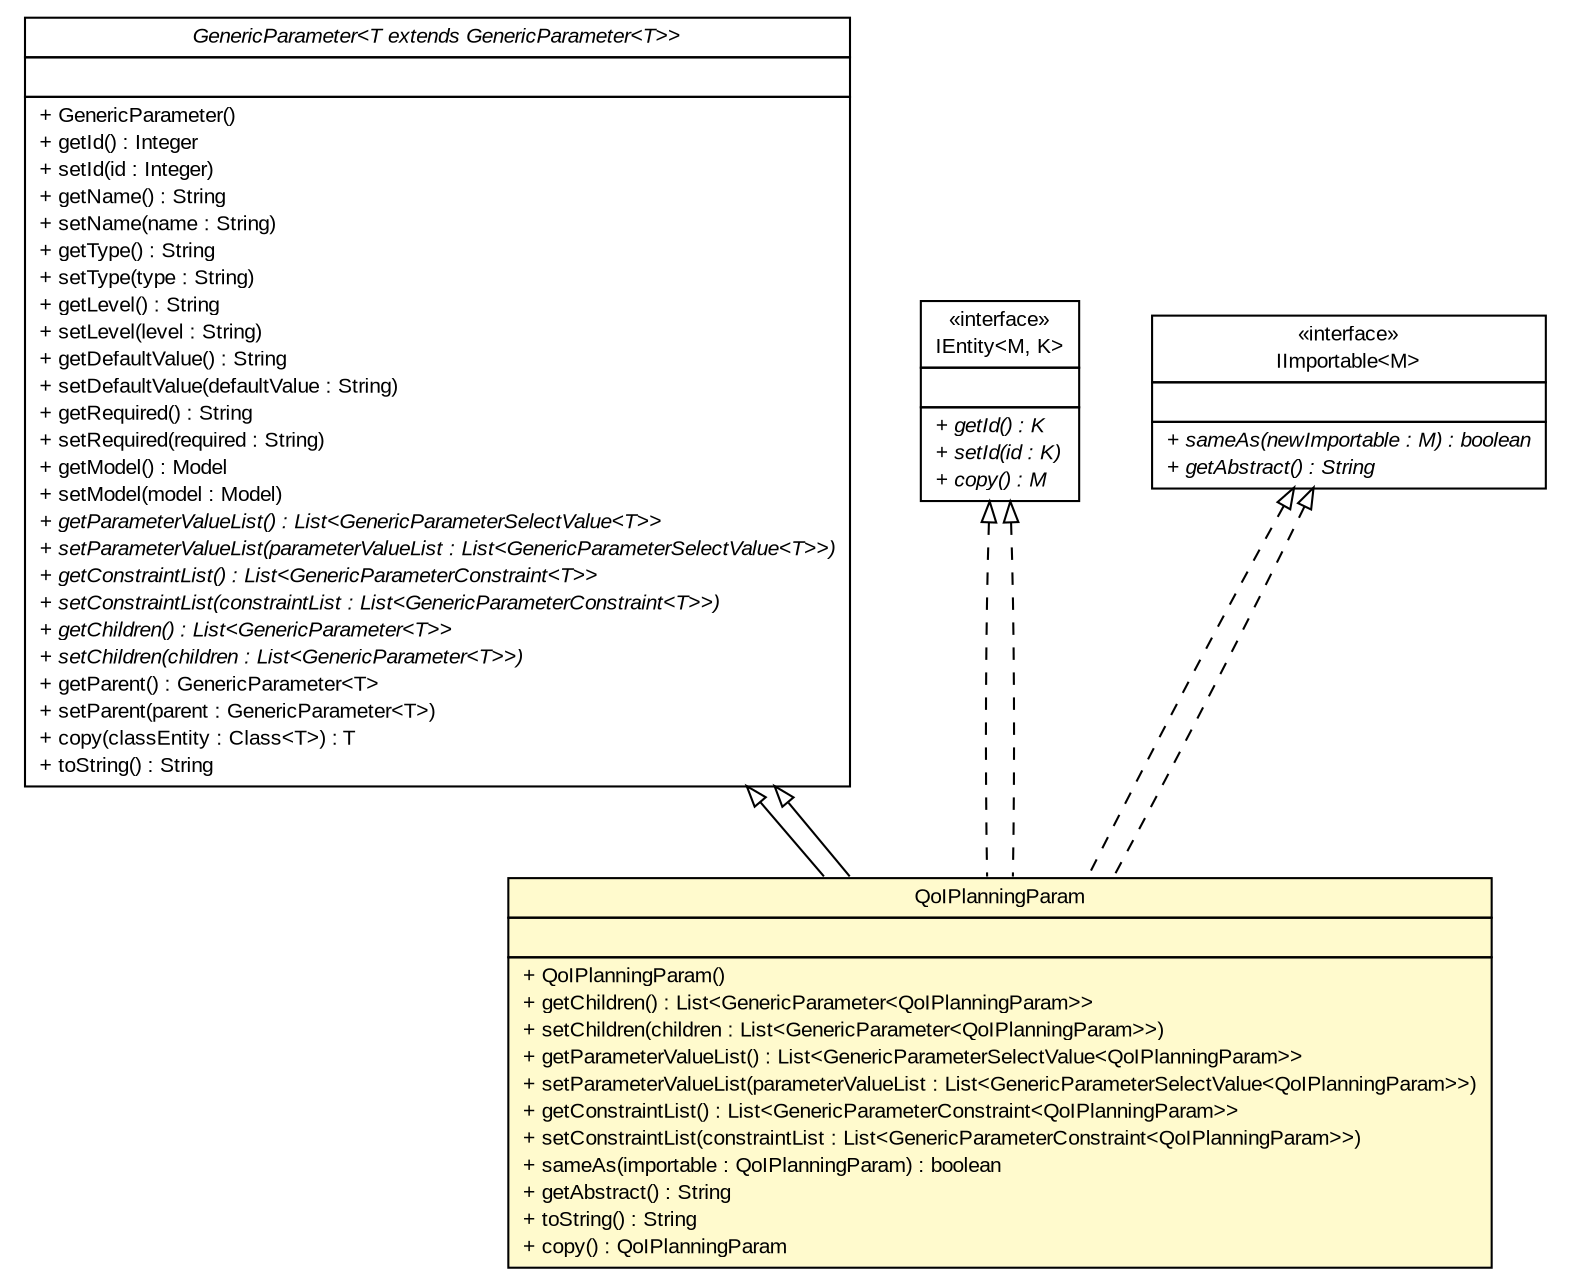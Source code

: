 #!/usr/local/bin/dot
#
# Class diagram 
# Generated by UMLGraph version R5_6-24-gf6e263 (http://www.umlgraph.org/)
#

digraph G {
	edge [fontname="arial",fontsize=10,labelfontname="arial",labelfontsize=10];
	node [fontname="arial",fontsize=10,shape=plaintext];
	nodesep=0.25;
	ranksep=0.5;
	// gov.sandia.cf.model.GenericParameter<T extends gov.sandia.cf.model.GenericParameter<T>>
	c363310 [label=<<table title="gov.sandia.cf.model.GenericParameter" border="0" cellborder="1" cellspacing="0" cellpadding="2" port="p" href="./GenericParameter.html">
		<tr><td><table border="0" cellspacing="0" cellpadding="1">
<tr><td align="center" balign="center"><font face="arial italic"> GenericParameter&lt;T extends GenericParameter&lt;T&gt;&gt; </font></td></tr>
		</table></td></tr>
		<tr><td><table border="0" cellspacing="0" cellpadding="1">
<tr><td align="left" balign="left">  </td></tr>
		</table></td></tr>
		<tr><td><table border="0" cellspacing="0" cellpadding="1">
<tr><td align="left" balign="left"> + GenericParameter() </td></tr>
<tr><td align="left" balign="left"> + getId() : Integer </td></tr>
<tr><td align="left" balign="left"> + setId(id : Integer) </td></tr>
<tr><td align="left" balign="left"> + getName() : String </td></tr>
<tr><td align="left" balign="left"> + setName(name : String) </td></tr>
<tr><td align="left" balign="left"> + getType() : String </td></tr>
<tr><td align="left" balign="left"> + setType(type : String) </td></tr>
<tr><td align="left" balign="left"> + getLevel() : String </td></tr>
<tr><td align="left" balign="left"> + setLevel(level : String) </td></tr>
<tr><td align="left" balign="left"> + getDefaultValue() : String </td></tr>
<tr><td align="left" balign="left"> + setDefaultValue(defaultValue : String) </td></tr>
<tr><td align="left" balign="left"> + getRequired() : String </td></tr>
<tr><td align="left" balign="left"> + setRequired(required : String) </td></tr>
<tr><td align="left" balign="left"> + getModel() : Model </td></tr>
<tr><td align="left" balign="left"> + setModel(model : Model) </td></tr>
<tr><td align="left" balign="left"><font face="arial italic" point-size="10.0"> + getParameterValueList() : List&lt;GenericParameterSelectValue&lt;T&gt;&gt; </font></td></tr>
<tr><td align="left" balign="left"><font face="arial italic" point-size="10.0"> + setParameterValueList(parameterValueList : List&lt;GenericParameterSelectValue&lt;T&gt;&gt;) </font></td></tr>
<tr><td align="left" balign="left"><font face="arial italic" point-size="10.0"> + getConstraintList() : List&lt;GenericParameterConstraint&lt;T&gt;&gt; </font></td></tr>
<tr><td align="left" balign="left"><font face="arial italic" point-size="10.0"> + setConstraintList(constraintList : List&lt;GenericParameterConstraint&lt;T&gt;&gt;) </font></td></tr>
<tr><td align="left" balign="left"><font face="arial italic" point-size="10.0"> + getChildren() : List&lt;GenericParameter&lt;T&gt;&gt; </font></td></tr>
<tr><td align="left" balign="left"><font face="arial italic" point-size="10.0"> + setChildren(children : List&lt;GenericParameter&lt;T&gt;&gt;) </font></td></tr>
<tr><td align="left" balign="left"> + getParent() : GenericParameter&lt;T&gt; </td></tr>
<tr><td align="left" balign="left"> + setParent(parent : GenericParameter&lt;T&gt;) </td></tr>
<tr><td align="left" balign="left"> + copy(classEntity : Class&lt;T&gt;) : T </td></tr>
<tr><td align="left" balign="left"> + toString() : String </td></tr>
		</table></td></tr>
		</table>>, URL="./GenericParameter.html", fontname="arial", fontcolor="black", fontsize=10.0];
	// gov.sandia.cf.model.IEntity<M, K>
	c363323 [label=<<table title="gov.sandia.cf.model.IEntity" border="0" cellborder="1" cellspacing="0" cellpadding="2" port="p" href="./IEntity.html">
		<tr><td><table border="0" cellspacing="0" cellpadding="1">
<tr><td align="center" balign="center"> &#171;interface&#187; </td></tr>
<tr><td align="center" balign="center"> IEntity&lt;M, K&gt; </td></tr>
		</table></td></tr>
		<tr><td><table border="0" cellspacing="0" cellpadding="1">
<tr><td align="left" balign="left">  </td></tr>
		</table></td></tr>
		<tr><td><table border="0" cellspacing="0" cellpadding="1">
<tr><td align="left" balign="left"><font face="arial italic" point-size="10.0"> + getId() : K </font></td></tr>
<tr><td align="left" balign="left"><font face="arial italic" point-size="10.0"> + setId(id : K) </font></td></tr>
<tr><td align="left" balign="left"><font face="arial italic" point-size="10.0"> + copy() : M </font></td></tr>
		</table></td></tr>
		</table>>, URL="./IEntity.html", fontname="arial", fontcolor="black", fontsize=10.0];
	// gov.sandia.cf.model.IImportable<M>
	c363327 [label=<<table title="gov.sandia.cf.model.IImportable" border="0" cellborder="1" cellspacing="0" cellpadding="2" port="p" href="./IImportable.html">
		<tr><td><table border="0" cellspacing="0" cellpadding="1">
<tr><td align="center" balign="center"> &#171;interface&#187; </td></tr>
<tr><td align="center" balign="center"> IImportable&lt;M&gt; </td></tr>
		</table></td></tr>
		<tr><td><table border="0" cellspacing="0" cellpadding="1">
<tr><td align="left" balign="left">  </td></tr>
		</table></td></tr>
		<tr><td><table border="0" cellspacing="0" cellpadding="1">
<tr><td align="left" balign="left"><font face="arial italic" point-size="10.0"> + sameAs(newImportable : M) : boolean </font></td></tr>
<tr><td align="left" balign="left"><font face="arial italic" point-size="10.0"> + getAbstract() : String </font></td></tr>
		</table></td></tr>
		</table>>, URL="./IImportable.html", fontname="arial", fontcolor="black", fontsize=10.0];
	// gov.sandia.cf.model.QoIPlanningParam
	c363394 [label=<<table title="gov.sandia.cf.model.QoIPlanningParam" border="0" cellborder="1" cellspacing="0" cellpadding="2" port="p" bgcolor="lemonChiffon" href="./QoIPlanningParam.html">
		<tr><td><table border="0" cellspacing="0" cellpadding="1">
<tr><td align="center" balign="center"> QoIPlanningParam </td></tr>
		</table></td></tr>
		<tr><td><table border="0" cellspacing="0" cellpadding="1">
<tr><td align="left" balign="left">  </td></tr>
		</table></td></tr>
		<tr><td><table border="0" cellspacing="0" cellpadding="1">
<tr><td align="left" balign="left"> + QoIPlanningParam() </td></tr>
<tr><td align="left" balign="left"> + getChildren() : List&lt;GenericParameter&lt;QoIPlanningParam&gt;&gt; </td></tr>
<tr><td align="left" balign="left"> + setChildren(children : List&lt;GenericParameter&lt;QoIPlanningParam&gt;&gt;) </td></tr>
<tr><td align="left" balign="left"> + getParameterValueList() : List&lt;GenericParameterSelectValue&lt;QoIPlanningParam&gt;&gt; </td></tr>
<tr><td align="left" balign="left"> + setParameterValueList(parameterValueList : List&lt;GenericParameterSelectValue&lt;QoIPlanningParam&gt;&gt;) </td></tr>
<tr><td align="left" balign="left"> + getConstraintList() : List&lt;GenericParameterConstraint&lt;QoIPlanningParam&gt;&gt; </td></tr>
<tr><td align="left" balign="left"> + setConstraintList(constraintList : List&lt;GenericParameterConstraint&lt;QoIPlanningParam&gt;&gt;) </td></tr>
<tr><td align="left" balign="left"> + sameAs(importable : QoIPlanningParam) : boolean </td></tr>
<tr><td align="left" balign="left"> + getAbstract() : String </td></tr>
<tr><td align="left" balign="left"> + toString() : String </td></tr>
<tr><td align="left" balign="left"> + copy() : QoIPlanningParam </td></tr>
		</table></td></tr>
		</table>>, URL="./QoIPlanningParam.html", fontname="arial", fontcolor="black", fontsize=10.0];
	//gov.sandia.cf.model.QoIPlanningParam extends gov.sandia.cf.model.GenericParameter<gov.sandia.cf.model.QoIPlanningParam>
	c363310:p -> c363394:p [dir=back,arrowtail=empty];
	//gov.sandia.cf.model.QoIPlanningParam implements gov.sandia.cf.model.IEntity<M, K>
	c363323:p -> c363394:p [dir=back,arrowtail=empty,style=dashed];
	//gov.sandia.cf.model.QoIPlanningParam implements gov.sandia.cf.model.IImportable<M>
	c363327:p -> c363394:p [dir=back,arrowtail=empty,style=dashed];
	//gov.sandia.cf.model.QoIPlanningParam extends gov.sandia.cf.model.GenericParameter<gov.sandia.cf.model.QoIPlanningParam>
	c363310:p -> c363394:p [dir=back,arrowtail=empty];
	//gov.sandia.cf.model.QoIPlanningParam implements gov.sandia.cf.model.IEntity<M, K>
	c363323:p -> c363394:p [dir=back,arrowtail=empty,style=dashed];
	//gov.sandia.cf.model.QoIPlanningParam implements gov.sandia.cf.model.IImportable<M>
	c363327:p -> c363394:p [dir=back,arrowtail=empty,style=dashed];
}

